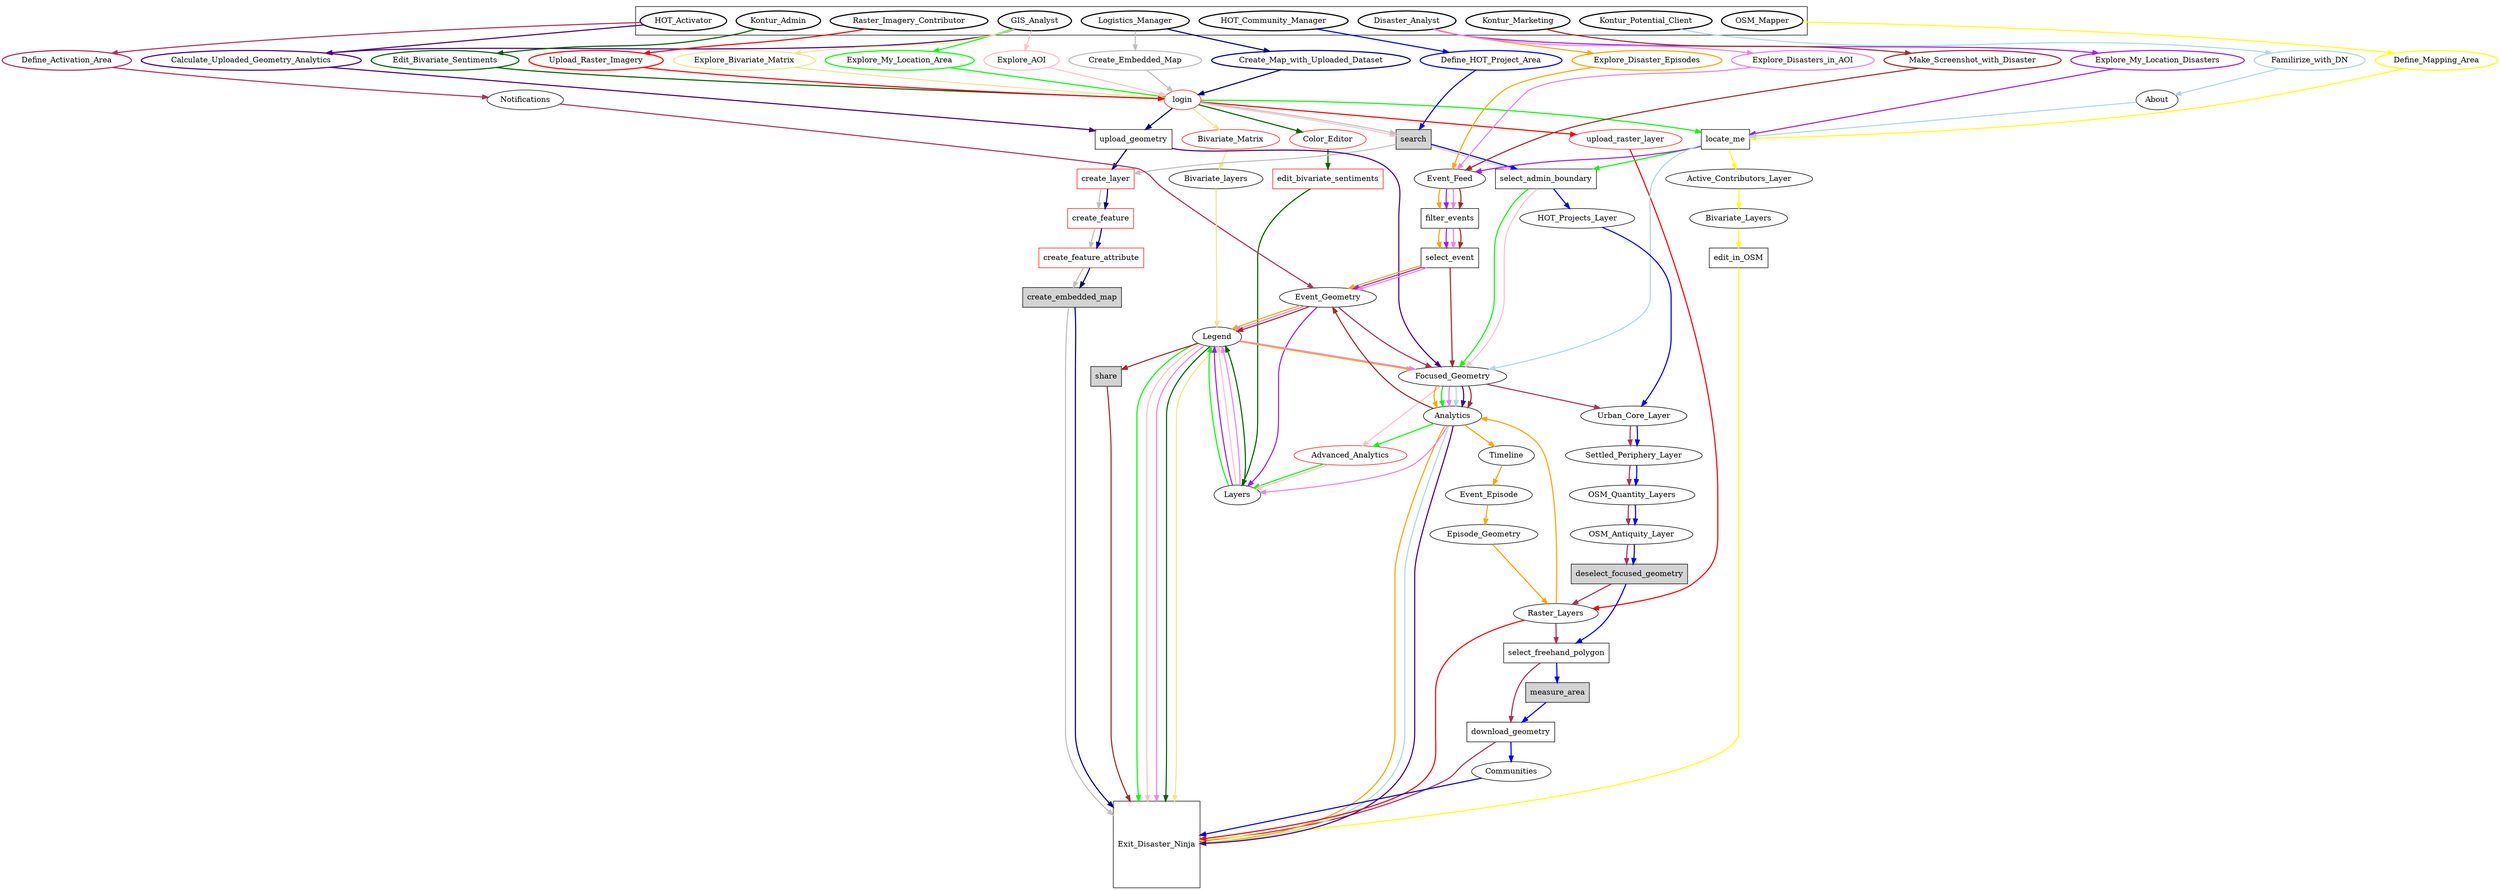 digraph Information_architecture {
    compound = True
   
/*subgraph cluster_Legend {
    Information_Architecture_Legend ->
        Persona, 
        User_Flow, 
        Entity, 
        action,
        Login_Feature, 
        Problem_Feature

action [shape = rectangle]
Login_Feature [color = red] 
Problem_Feature [style = filled]
Persona [penwidth = 2]
User_Flow [color = orange, penwidth = 2]
}*/

subgraph cluster_personas {

HOT_Activator,
HOT_Community_Manager,
OSM_Mapper,
Logistics_Manager,
Disaster_Analyst,
GIS_Analyst,
Kontur_Potential_Client,
Kontur_Admin,
Kontur_Marketing,
Raster_Imagery_Contributor
[penwidth = 2]

}

Advanced_Analytics [color = red]
Color_Editor [color = red]
Exit_Disaster_Ninja [shape = square]
Bivariate_Matrix [color = red]

login [color = red, pin = true]
edit_bivariate_sentiments [color = red, shape=rectangle]
create_layer [color = red, shape = rectangle]
upload_raster_layer [color = red]
create_feature [color = red, shape = rectangle]
search [shape = rectangle]
create_feature_attribute [color = red, shape = rectangle] 
deselect_focused_geometry [shape = rectangle, style = filled]
download_geometry [shape = rectangle]
upload_geometry [shape = rectangle]
select_freehand_polygon [shape = rectangle]
select_admin_boundary [shape = rectangle]
edit_in_OSM [shape = rectangle]
locate_me [shape = rectangle]
search [shape = rectangle, style = filled]
share [shape = rectangle, style = filled]
create_embedded_map [shape = rectangle, style = filled]
filter_events [shape = rectangle]
select_event [shape = rectangle]
deselect_focused_geometry [style = filled]
measure_area [shape = rectangle, style = filled]

{
 edge [color = orange, penwidth = 2, weight = 10]
 
 Explore_Disaster_Episodes [color = orange, penwidth = 2]
 
 Disaster_Analyst
 -> Explore_Disaster_Episodes 
 -> Event_Feed
 -> filter_events
 -> select_event 
 -> Event_Geometry
 -> Legend
 -> Focused_Geometry
 -> Analytics
 -> Timeline
 -> Event_Episode 
 -> Episode_Geometry
 -> Raster_Layers
 -> Analytics
 -> Exit_Disaster_Ninja
 
}

{
 edge [color = green, penwidth = 2, weight = 10]
 
 Explore_My_Location_Area [color = green, penwidth = 2]
 
 GIS_Analyst
 -> Explore_My_Location_Area 
 -> login
 -> locate_me 
 -> select_admin_boundary
 -> Focused_Geometry
 -> Analytics
 -> Advanced_Analytics
 -> Layers
 -> Legend
 -> Exit_Disaster_Ninja
 
}

{
 edge [color = purple, penwidth = 2, weight = 10]
 
 Explore_My_Location_Disasters [color = purple, penwidth = 2]
 
 Disaster_Analyst
 -> Explore_My_Location_Disasters 
 -> locate_me
 -> Event_Feed
 -> filter_events
 -> select_event
 -> Event_Geometry
 -> Layers
 -> Legend
 Exit_Disaster_Ninja
 
 }

{
 edge [color = pink, penwidth = 2, weight = 10]
 
 Explore_AOI [color = pink, penwidth = 2]
 
 GIS_Analyst
 -> Explore_AOI 
 -> login
 -> search 
 -> select_admin_boundary
 -> Focused_Geometry
 -> Advanced_Analytics
 -> Layers
 -> Legend
 -> Exit_Disaster_Ninja
 
}

{
 edge [color = violet, penwidth = 2, weight = 10]
 
 Explore_Disasters_in_AOI [color = violet, penwidth = 2]

 Disaster_Analyst 
 -> Explore_Disasters_in_AOI 
 -> Event_Feed
 -> filter_events
 -> select_event
 -> Event_Geometry
 -> Legend
 -> Focused_Geometry
 -> Analytics
 -> Layers
 -> Legend
 -> Exit_Disaster_Ninja
 
}

{
 edge [color = grey, penwidth = 2, weight = 10]
 
 Create_Embedded_Map [color = grey, penwidth = 2]

 Logistics_Manager
 -> Create_Embedded_Map
 -> login
 -> search
 -> create_layer
 -> create_feature
 -> create_feature_attribute 
 -> create_embedded_map 
 -> Exit_Disaster_Ninja
 
}

{
 edge [color = navy, penwidth = 2, weight = 10]
 
 Create_Map_with_Uploaded_Dataset [color = navy, penwidth = 2]

 Logistics_Manager 
 -> Create_Map_with_Uploaded_Dataset 
 -> login 
 -> upload_geometry 
 -> create_layer 
 -> create_feature 
 -> create_feature_attribute 
 -> create_embedded_map 
 -> Exit_Disaster_Ninja
 
}

{
 edge [color = maroon, penwidth = 2, weight = 10]
 
 Define_Activation_Area [color = maroon, penwidth = 2]
 
 HOT_Activator 
 -> Define_Activation_Area 
 -> Notifications 
 -> Event_Geometry 
 -> Focused_Geometry 
 -> Urban_Core_Layer 
 -> Settled_Periphery_Layer 
 -> OSM_Quantity_Layers 
 -> OSM_Antiquity_Layer 
 -> deselect_focused_geometry 
 -> Raster_Layers 
 -> select_freehand_polygon 
 -> download_geometry 
 -> Exit_Disaster_Ninja
 
 }
 
 {
 edge [color = blue, penwidth = 2, weight = 10]
 
 Define_HOT_Project_Area [color = blue, penwidth = 2]
 
 HOT_Community_Manager 
 -> Define_HOT_Project_Area 
 -> search 
 -> select_admin_boundary 
 -> HOT_Projects_Layer 
 -> Urban_Core_Layer 
 -> Settled_Periphery_Layer 
 -> OSM_Quantity_Layers 
 -> OSM_Antiquity_Layer 
 -> deselect_focused_geometry 
 -> select_freehand_polygon 
 -> measure_area 
 -> download_geometry 
 -> Communities 
 -> Exit_Disaster_Ninja
 
 }
 
 {
 edge [color = yellow, penwidth = 2, weight = 10]
 
 Define_Mapping_Area [color = yellow, penwidth = 2]
 
 OSM_Mapper 
 -> Define_Mapping_Area 
 -> locate_me 
 -> Active_Contributors_Layer 
 -> Bivariate_Layers 
 -> edit_in_OSM 
 -> Exit_Disaster_Ninja
 
 }
 
 {
 edge [color = lightblue, penwidth = 2, weight = 10]
 
 Familirize_with_DN [color = lightblue, penwidth = 2]
 
 Kontur_Potential_Client ->
 Familirize_with_DN ->
 About ->
 locate_me ->
 Focused_Geometry ->
 Analytics ->
 Exit_Disaster_Ninja
 
 }
 
  {
 edge [color = darkgreen, penwidth = 2, weight = 10]
 
 Edit_Bivariate_Sentiments [color = darkgreen, penwidth = 2]
 
 Kontur_Admin ->
 Edit_Bivariate_Sentiments ->
 login ->
 Color_Editor ->
 edit_bivariate_sentiments ->
 Layers ->
 Legend ->
 Exit_Disaster_Ninja
 
 }
 
 {
 edge [color = indigo, penwidth = 2, weight = 10]
 
 Calculate_Uploaded_Geometry_Analytics [color = indigo, penwidth = 2]
 
 HOT_Activator, GIS_Analyst
 -> Calculate_Uploaded_Geometry_Analytics 
 -> upload_geometry 
 -> Focused_Geometry 
 -> Analytics 
 -> Exit_Disaster_Ninja
 
 }
 
 {
 edge [color = brown, penwidth = 2, weight = 10]
 
 Make_Screenshot_with_Disaster [color = brown, penwidth = 2]
 
 Kontur_Marketing
 -> Make_Screenshot_with_Disaster
 -> Event_Feed 
 -> filter_events 
 -> select_event 
 -> Focused_Geometry 
 -> Analytics 
 -> Event_Geometry 
 -> Legend 
 -> share 
 -> Exit_Disaster_Ninja
}

{
 edge [color = khaki, penwidth = 2, weight = 10]
 
 Explore_Bivariate_Matrix [color = khaki, penwidth = 2]
 
 GIS_Analyst
 -> Explore_Bivariate_Matrix 
 -> login 
 -> Bivariate_Matrix 
 -> Bivariate_layers 
 -> Legend 
 -> Exit_Disaster_Ninja
 
}

 {
 edge [color = red, penwidth = 2, weight = 10]
 
 Upload_Raster_Imagery [color = red, penwidth = 2]
 
 Raster_Imagery_Contributor
 -> Upload_Raster_Imagery
 -> login
 -> upload_raster_layer
 -> Raster_Layers
 -> Exit_Disaster_Ninja
}

 
}
